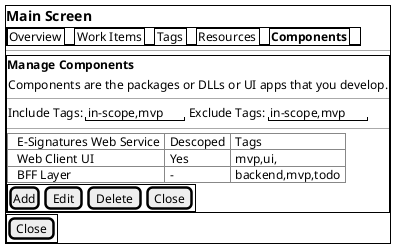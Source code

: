 @startsalt

    {+
        == Main Screen
        {+
            {/ Overview | Work Items | Tags | Resources | <b>Components }
        }
        ---
        {+
            <b>Manage Components
            {
                Components are the packages or DLLs or UI apps that you develop.
            }
            ---
            {
                Include Tags: | "in-scope,mvp" | Exclude Tags: | "in-scope,mvp" | 
            }
            ---
            {T#
                +E-Signatures Web Service | Descoped | Tags
                +Web Client UI | Yes | mvp,ui,
                +BFF Layer | - | backend,mvp,todo
            }
            {+
                [Add] | [Edit] | [Delete] | [Close]
            }
        }

        {+
            [Close]
        }
    }
@endsalt